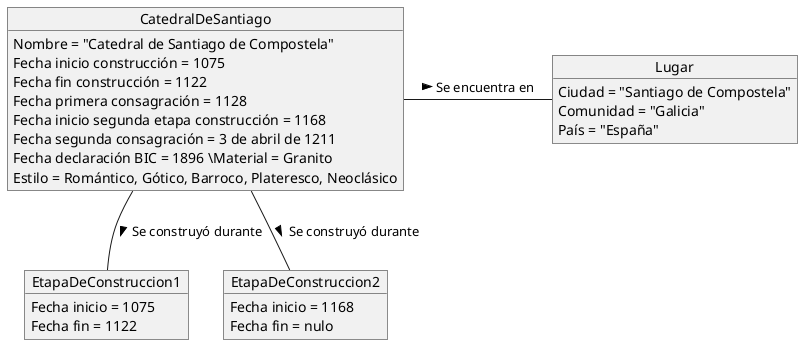 @startuml
Object CatedralDeSantiago
CatedralDeSantiago : Nombre = "Catedral de Santiago de Compostela" \nFecha inicio construcción = 1075 \nFecha fin construcción = 1122 \nFecha primera consagración = 1128 \nFecha inicio segunda etapa construcción = 1168 \nFecha segunda consagración = 3 de abril de 1211 \nFecha declaración BIC = 1896 \Material = Granito \nEstilo = Romántico, Gótico, Barroco, Plateresco, Neoclásico

Object Lugar
Lugar : Ciudad = "Santiago de Compostela"
Lugar : Comunidad = "Galicia"
Lugar : País = "España"

Object EtapaDeConstruccion1
EtapaDeConstruccion1 : Fecha inicio = 1075
EtapaDeConstruccion1 : Fecha fin = 1122

Object EtapaDeConstruccion2 
EtapaDeConstruccion2 : Fecha inicio = 1168
EtapaDeConstruccion2 : Fecha fin = nulo

CatedralDeSantiago - Lugar : Se encuentra en >
CatedralDeSantiago -- EtapaDeConstruccion1 : Se construyó durante >
CatedralDeSantiago -- EtapaDeConstruccion2 : Se construyó durante >

@enduml